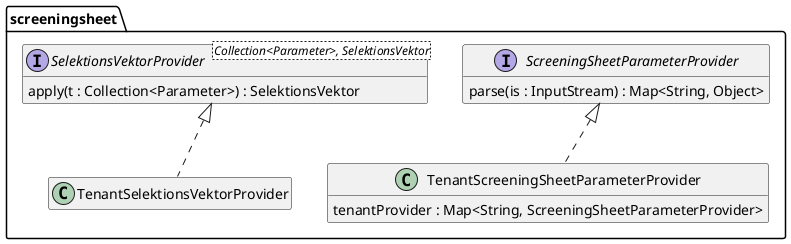 @startuml Ebene3.png
hide empty members

package screeningsheet {

    interface ScreeningSheetParameterProvider {
        parse(is : InputStream) : Map<String, Object>
    }

    class TenantScreeningSheetParameterProvider {
        tenantProvider : Map<String, ScreeningSheetParameterProvider>
    }
    ScreeningSheetParameterProvider <|.. TenantScreeningSheetParameterProvider

    interface "SelektionsVektorProvider<Collection<Parameter>, SelektionsVektor>"  as selektionsVektorProvider{
        apply(t : Collection<Parameter>) : SelektionsVektor
    }
    class TenantSelektionsVektorProvider {
    }
    selektionsVektorProvider <|.. TenantSelektionsVektorProvider


}
@enduml